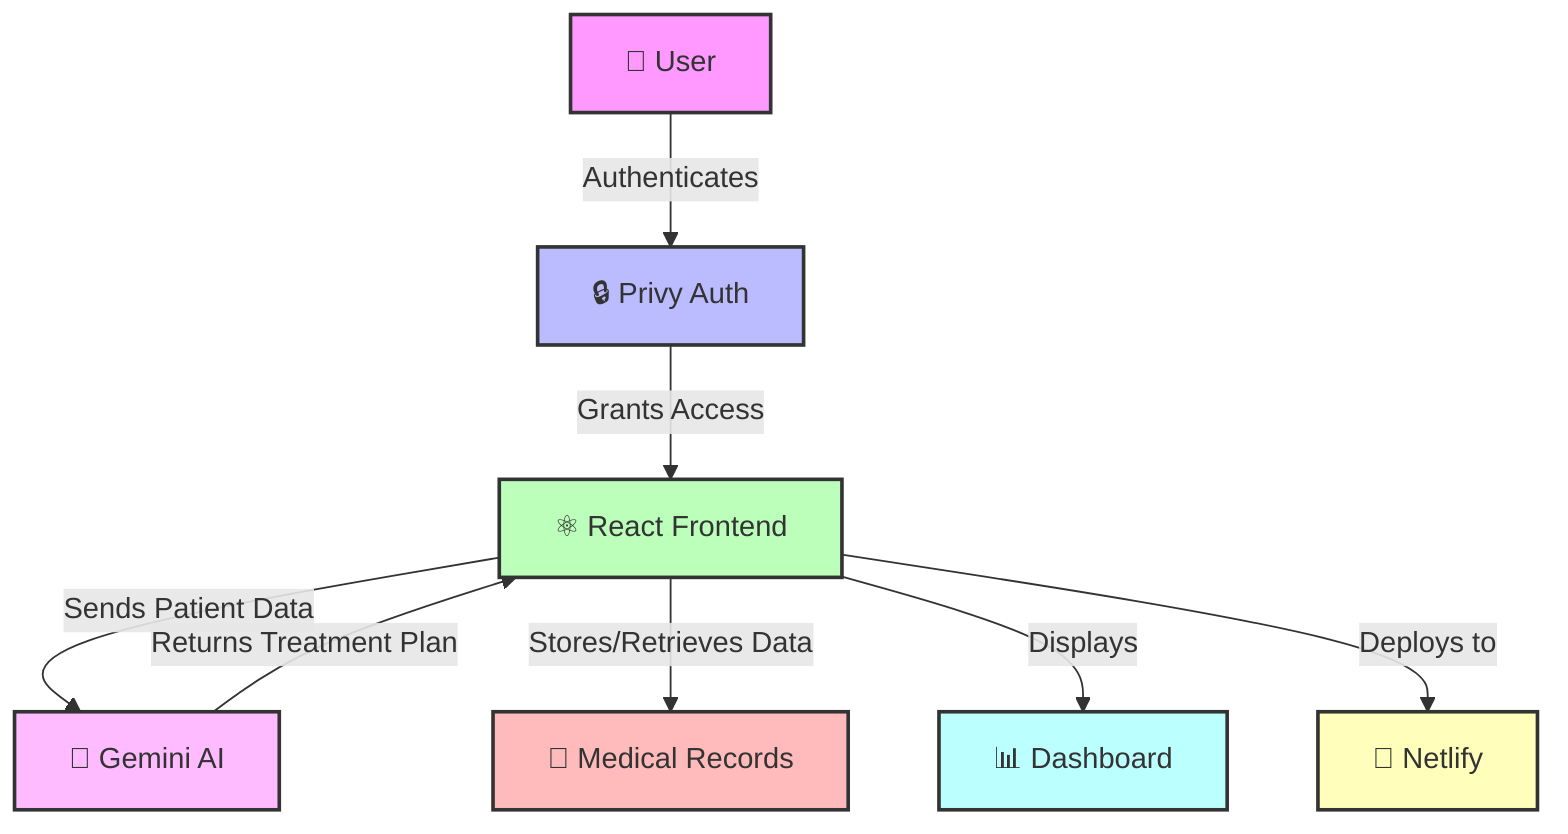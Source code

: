 graph TD
    A[👤 User] -->|Authenticates| B[🔒 Privy Auth]
    B -->|Grants Access| C[⚛️ React Frontend]
    C -->|Sends Patient Data| D[🧠 Gemini AI]
    D -->|Returns Treatment Plan| C
    C -->|Stores/Retrieves Data| E[📁 Medical Records]
    C -->|Displays| F[📊 Dashboard]
    C -->|Deploys to| G[🚀 Netlify]

    style A fill:#f9f,stroke:#333,stroke-width:2px
    style B fill:#bbf,stroke:#333,stroke-width:2px
    style C fill:#bfb,stroke:#333,stroke-width:2px
    style D fill:#fbf,stroke:#333,stroke-width:2px
    style E fill:#fbb,stroke:#333,stroke-width:2px
    style F fill:#bff,stroke:#333,stroke-width:2px
    style G fill:#ffb,stroke:#333,stroke-width:2px